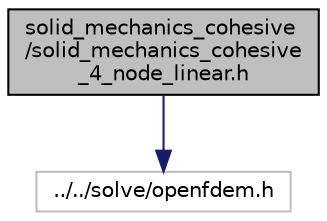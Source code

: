 digraph "solid_mechanics_cohesive/solid_mechanics_cohesive_4_node_linear.h"
{
 // LATEX_PDF_SIZE
  edge [fontname="Helvetica",fontsize="10",labelfontname="Helvetica",labelfontsize="10"];
  node [fontname="Helvetica",fontsize="10",shape=record];
  Node1 [label="solid_mechanics_cohesive\l/solid_mechanics_cohesive\l_4_node_linear.h",height=0.2,width=0.4,color="black", fillcolor="grey75", style="filled", fontcolor="black",tooltip=" "];
  Node1 -> Node2 [color="midnightblue",fontsize="10",style="solid",fontname="Helvetica"];
  Node2 [label="../../solve/openfdem.h",height=0.2,width=0.4,color="grey75", fillcolor="white", style="filled",tooltip=" "];
}
